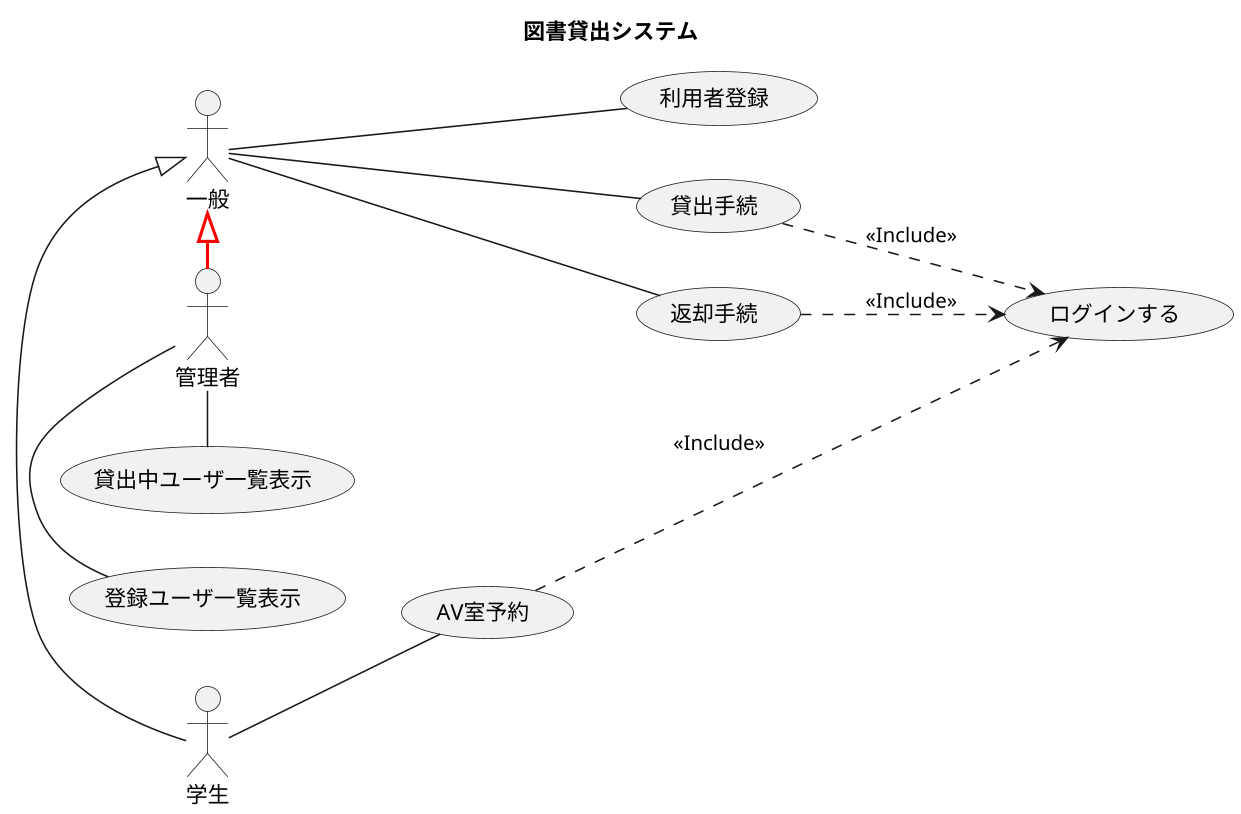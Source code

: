 @startuml 図書貸出システム

title 図書貸出システム
' top to bottom direction
left to right direction
skinparam dpi 150

(利用者登録) as userRegister
(貸出手続) as borrowing
(返却手続) as return
(AV室予約) as roomReservation
(ログインする) as login

(登録ユーザ一覧表示) as showAllUser
(貸出中ユーザ一覧表示) as showBorrowingUser

:一般: as user
:学生: as st
:管理者: as admin

user <|- st
user <|- admin #line:red;line.bold;text:red 

borrowing ..> login :<<Include>>
return ..> login :<<Include>>
roomReservation ..> login :<<Include>>

user -- userRegister
user -- borrowing
user -- return

st - roomReservation

admin - showAllUser
admin - showBorrowingUser

@enduml